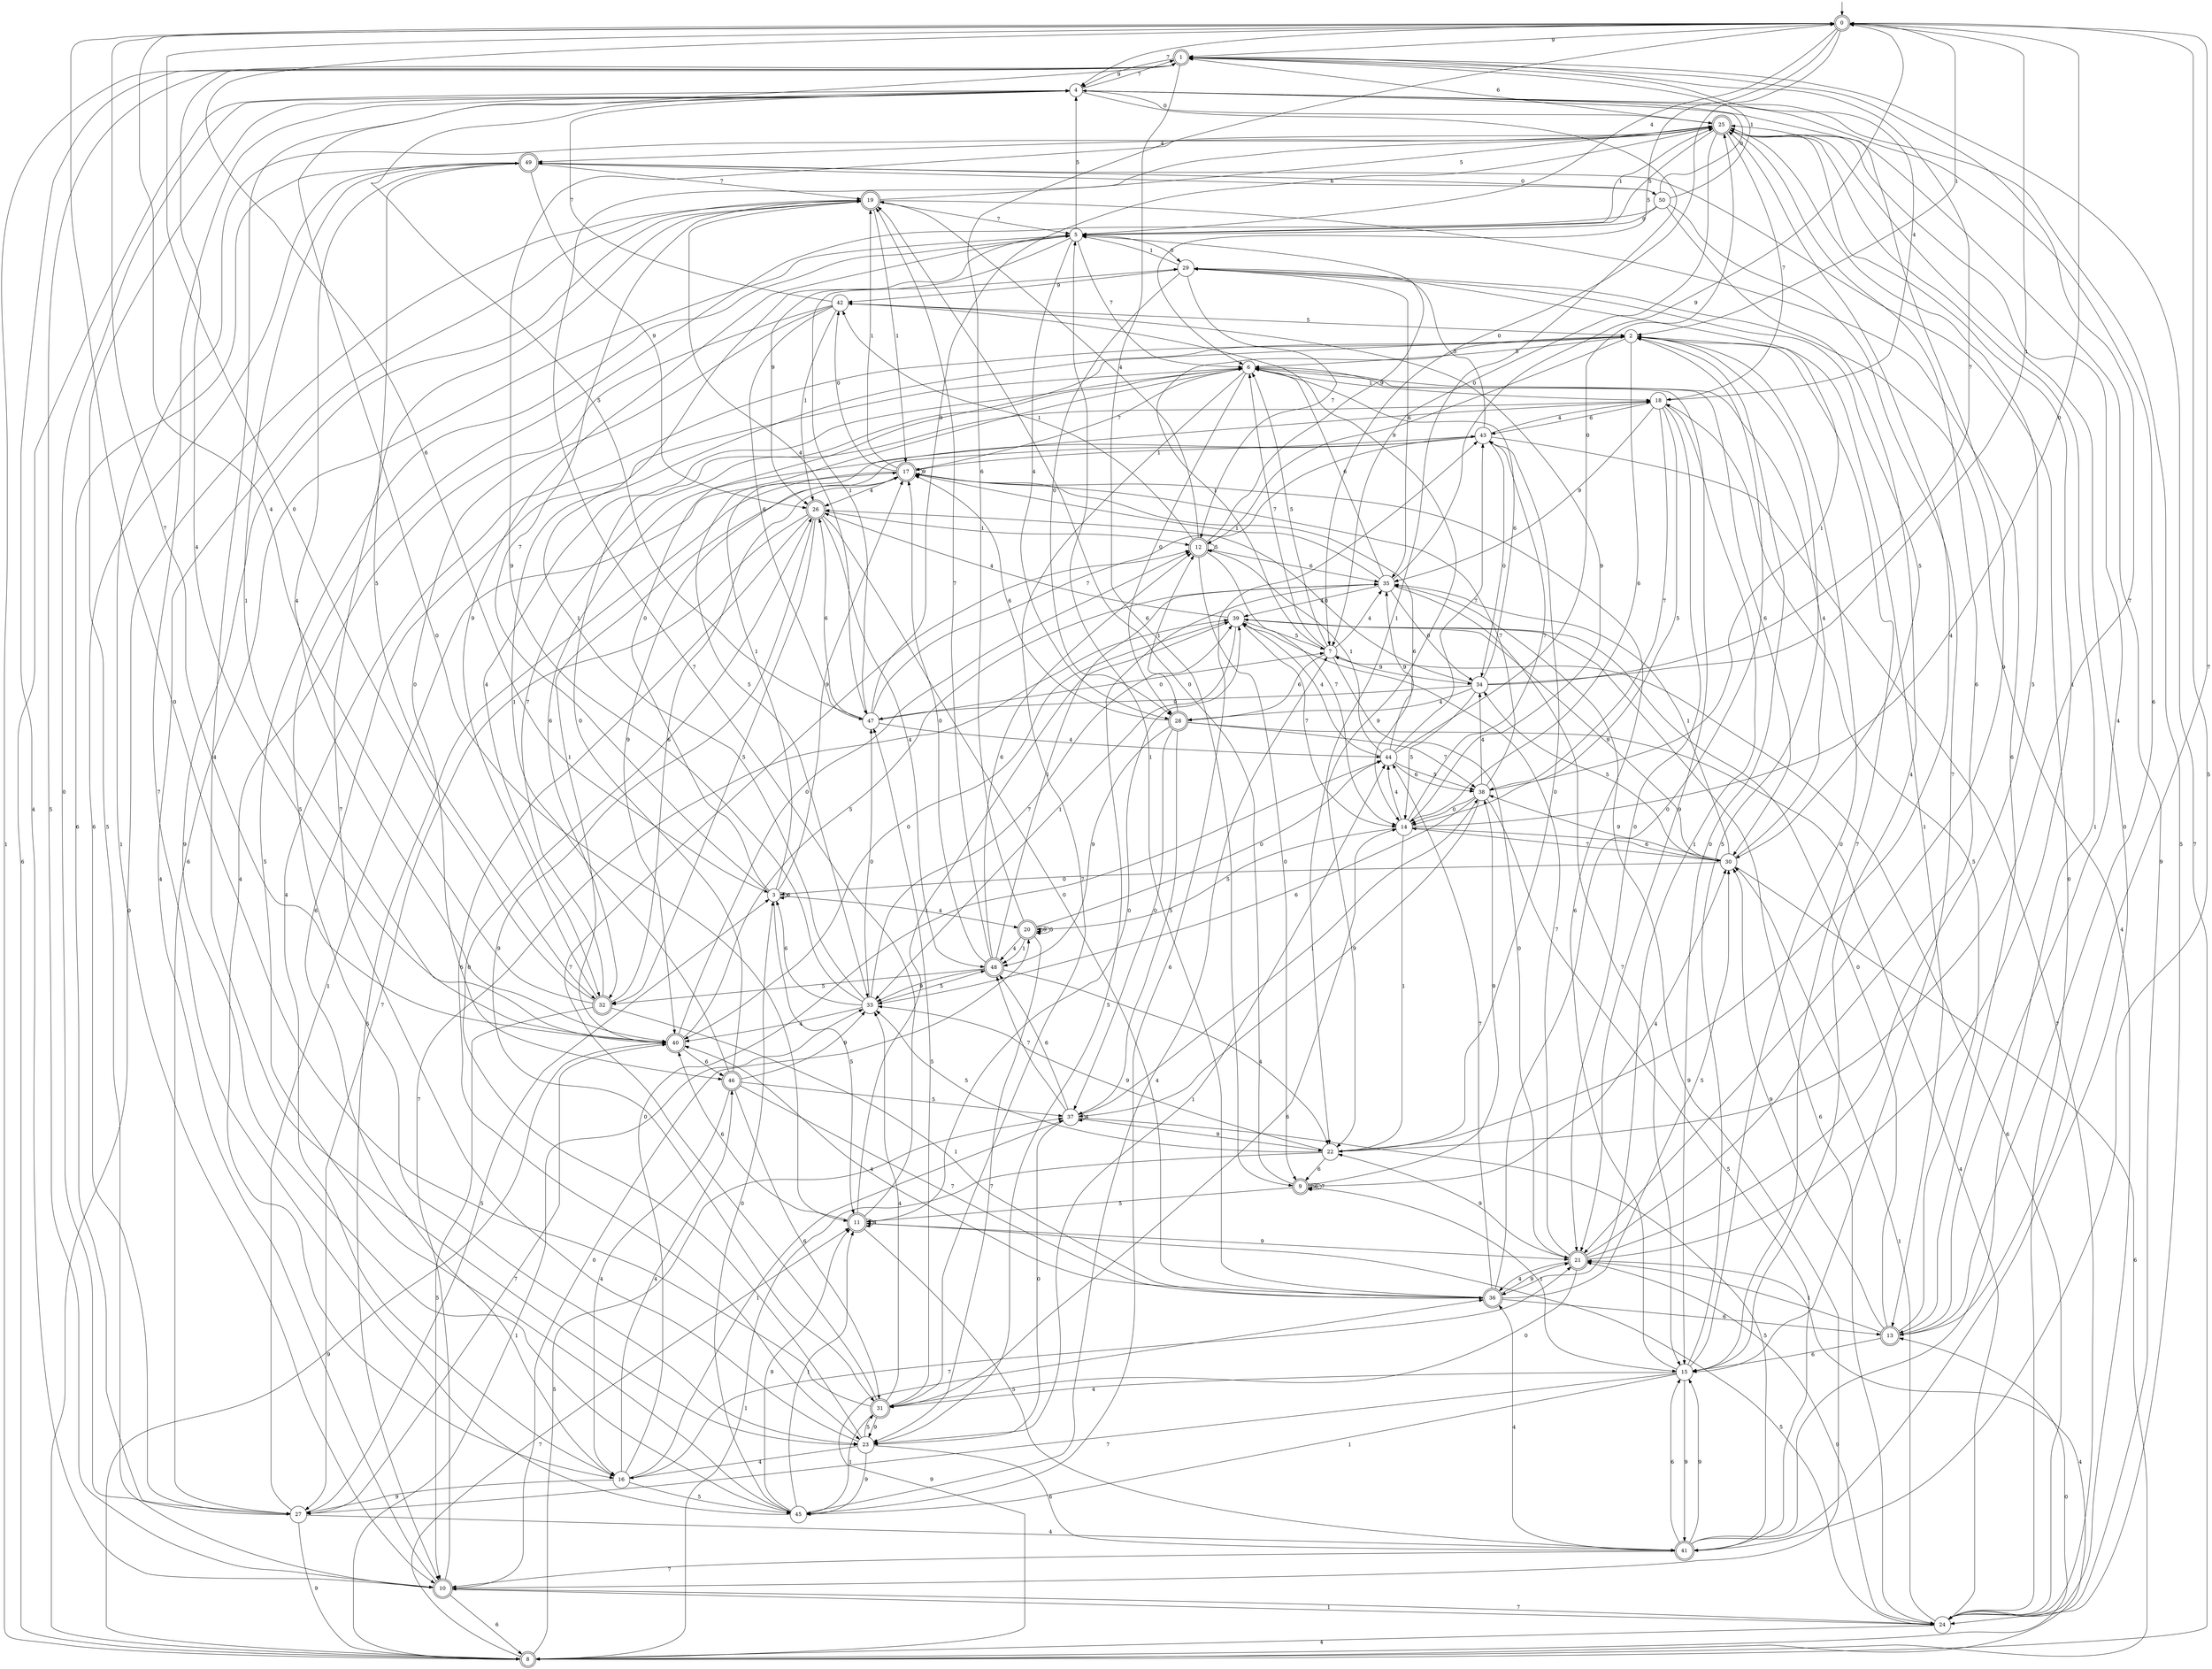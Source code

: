 digraph g {

	s0 [shape="doublecircle" label="0"];
	s1 [shape="doublecircle" label="1"];
	s2 [shape="circle" label="2"];
	s3 [shape="circle" label="3"];
	s4 [shape="circle" label="4"];
	s5 [shape="circle" label="5"];
	s6 [shape="circle" label="6"];
	s7 [shape="circle" label="7"];
	s8 [shape="doublecircle" label="8"];
	s9 [shape="doublecircle" label="9"];
	s10 [shape="doublecircle" label="10"];
	s11 [shape="doublecircle" label="11"];
	s12 [shape="doublecircle" label="12"];
	s13 [shape="doublecircle" label="13"];
	s14 [shape="circle" label="14"];
	s15 [shape="circle" label="15"];
	s16 [shape="circle" label="16"];
	s17 [shape="doublecircle" label="17"];
	s18 [shape="circle" label="18"];
	s19 [shape="doublecircle" label="19"];
	s20 [shape="doublecircle" label="20"];
	s21 [shape="doublecircle" label="21"];
	s22 [shape="circle" label="22"];
	s23 [shape="circle" label="23"];
	s24 [shape="circle" label="24"];
	s25 [shape="doublecircle" label="25"];
	s26 [shape="doublecircle" label="26"];
	s27 [shape="circle" label="27"];
	s28 [shape="doublecircle" label="28"];
	s29 [shape="circle" label="29"];
	s30 [shape="circle" label="30"];
	s31 [shape="doublecircle" label="31"];
	s32 [shape="doublecircle" label="32"];
	s33 [shape="circle" label="33"];
	s34 [shape="circle" label="34"];
	s35 [shape="circle" label="35"];
	s36 [shape="doublecircle" label="36"];
	s37 [shape="circle" label="37"];
	s38 [shape="circle" label="38"];
	s39 [shape="circle" label="39"];
	s40 [shape="doublecircle" label="40"];
	s41 [shape="doublecircle" label="41"];
	s42 [shape="circle" label="42"];
	s43 [shape="circle" label="43"];
	s44 [shape="circle" label="44"];
	s45 [shape="circle" label="45"];
	s46 [shape="doublecircle" label="46"];
	s47 [shape="circle" label="47"];
	s48 [shape="doublecircle" label="48"];
	s49 [shape="doublecircle" label="49"];
	s50 [shape="circle" label="50"];
	s0 -> s1 [label="9"];
	s0 -> s2 [label="1"];
	s0 -> s3 [label="6"];
	s0 -> s4 [label="7"];
	s0 -> s5 [label="4"];
	s0 -> s6 [label="5"];
	s0 -> s7 [label="0"];
	s1 -> s4 [label="9"];
	s1 -> s8 [label="1"];
	s1 -> s9 [label="6"];
	s1 -> s8 [label="7"];
	s1 -> s10 [label="4"];
	s1 -> s10 [label="5"];
	s1 -> s11 [label="0"];
	s2 -> s12 [label="9"];
	s2 -> s13 [label="1"];
	s2 -> s14 [label="6"];
	s2 -> s15 [label="7"];
	s2 -> s16 [label="4"];
	s2 -> s6 [label="5"];
	s2 -> s15 [label="0"];
	s3 -> s17 [label="9"];
	s3 -> s18 [label="1"];
	s3 -> s3 [label="6"];
	s3 -> s19 [label="7"];
	s3 -> s20 [label="4"];
	s3 -> s11 [label="5"];
	s3 -> s2 [label="0"];
	s4 -> s21 [label="9"];
	s4 -> s22 [label="1"];
	s4 -> s13 [label="6"];
	s4 -> s1 [label="7"];
	s4 -> s23 [label="4"];
	s4 -> s24 [label="5"];
	s4 -> s25 [label="0"];
	s5 -> s26 [label="9"];
	s5 -> s25 [label="1"];
	s5 -> s27 [label="6"];
	s5 -> s6 [label="7"];
	s5 -> s28 [label="4"];
	s5 -> s4 [label="5"];
	s5 -> s29 [label="0"];
	s6 -> s21 [label="9"];
	s6 -> s18 [label="1"];
	s6 -> s30 [label="6"];
	s6 -> s31 [label="7"];
	s6 -> s32 [label="4"];
	s6 -> s33 [label="5"];
	s6 -> s28 [label="0"];
	s7 -> s34 [label="9"];
	s7 -> s2 [label="1"];
	s7 -> s28 [label="6"];
	s7 -> s6 [label="7"];
	s7 -> s35 [label="4"];
	s7 -> s6 [label="5"];
	s7 -> s21 [label="0"];
	s8 -> s36 [label="9"];
	s8 -> s33 [label="1"];
	s8 -> s4 [label="6"];
	s8 -> s11 [label="7"];
	s8 -> s21 [label="4"];
	s8 -> s37 [label="5"];
	s8 -> s13 [label="0"];
	s9 -> s38 [label="9"];
	s9 -> s15 [label="1"];
	s9 -> s9 [label="6"];
	s9 -> s9 [label="7"];
	s9 -> s30 [label="4"];
	s9 -> s11 [label="5"];
	s9 -> s19 [label="0"];
	s10 -> s35 [label="9"];
	s10 -> s24 [label="1"];
	s10 -> s8 [label="6"];
	s10 -> s39 [label="7"];
	s10 -> s19 [label="4"];
	s10 -> s4 [label="5"];
	s10 -> s20 [label="0"];
	s11 -> s21 [label="9"];
	s11 -> s39 [label="1"];
	s11 -> s40 [label="6"];
	s11 -> s25 [label="7"];
	s11 -> s11 [label="4"];
	s11 -> s41 [label="5"];
	s11 -> s39 [label="0"];
	s12 -> s5 [label="9"];
	s12 -> s42 [label="1"];
	s12 -> s35 [label="6"];
	s12 -> s14 [label="7"];
	s12 -> s19 [label="4"];
	s12 -> s12 [label="5"];
	s12 -> s9 [label="0"];
	s13 -> s30 [label="9"];
	s13 -> s21 [label="1"];
	s13 -> s15 [label="6"];
	s13 -> s0 [label="7"];
	s13 -> s25 [label="4"];
	s13 -> s18 [label="5"];
	s13 -> s39 [label="0"];
	s14 -> s42 [label="9"];
	s14 -> s22 [label="1"];
	s14 -> s30 [label="6"];
	s14 -> s43 [label="7"];
	s14 -> s44 [label="4"];
	s14 -> s20 [label="5"];
	s14 -> s0 [label="0"];
	s15 -> s41 [label="9"];
	s15 -> s45 [label="1"];
	s15 -> s17 [label="6"];
	s15 -> s27 [label="7"];
	s15 -> s31 [label="4"];
	s15 -> s2 [label="5"];
	s15 -> s2 [label="0"];
	s16 -> s27 [label="9"];
	s16 -> s37 [label="1"];
	s16 -> s6 [label="6"];
	s16 -> s21 [label="7"];
	s16 -> s46 [label="4"];
	s16 -> s45 [label="5"];
	s16 -> s44 [label="0"];
	s17 -> s17 [label="9"];
	s17 -> s19 [label="1"];
	s17 -> s14 [label="6"];
	s17 -> s6 [label="7"];
	s17 -> s26 [label="4"];
	s17 -> s10 [label="5"];
	s17 -> s42 [label="0"];
	s18 -> s35 [label="9"];
	s18 -> s36 [label="1"];
	s18 -> s43 [label="6"];
	s18 -> s38 [label="7"];
	s18 -> s1 [label="4"];
	s18 -> s14 [label="5"];
	s18 -> s21 [label="0"];
	s19 -> s45 [label="9"];
	s19 -> s17 [label="1"];
	s19 -> s13 [label="6"];
	s19 -> s5 [label="7"];
	s19 -> s47 [label="4"];
	s19 -> s25 [label="5"];
	s19 -> s8 [label="0"];
	s20 -> s20 [label="9"];
	s20 -> s48 [label="1"];
	s20 -> s0 [label="6"];
	s20 -> s23 [label="7"];
	s20 -> s48 [label="4"];
	s20 -> s20 [label="5"];
	s20 -> s44 [label="0"];
	s21 -> s22 [label="9"];
	s21 -> s25 [label="1"];
	s21 -> s25 [label="6"];
	s21 -> s39 [label="7"];
	s21 -> s36 [label="4"];
	s21 -> s25 [label="5"];
	s21 -> s31 [label="0"];
	s22 -> s33 [label="9"];
	s22 -> s8 [label="1"];
	s22 -> s9 [label="6"];
	s22 -> s1 [label="7"];
	s22 -> s25 [label="4"];
	s22 -> s33 [label="5"];
	s22 -> s43 [label="0"];
	s23 -> s45 [label="9"];
	s23 -> s44 [label="1"];
	s23 -> s41 [label="6"];
	s23 -> s19 [label="7"];
	s23 -> s16 [label="4"];
	s23 -> s31 [label="5"];
	s23 -> s26 [label="0"];
	s24 -> s21 [label="9"];
	s24 -> s30 [label="1"];
	s24 -> s7 [label="6"];
	s24 -> s10 [label="7"];
	s24 -> s8 [label="4"];
	s24 -> s11 [label="5"];
	s24 -> s49 [label="0"];
	s25 -> s24 [label="9"];
	s25 -> s10 [label="1"];
	s25 -> s1 [label="6"];
	s25 -> s18 [label="7"];
	s25 -> s49 [label="4"];
	s25 -> s5 [label="5"];
	s25 -> s7 [label="0"];
	s26 -> s31 [label="9"];
	s26 -> s12 [label="1"];
	s26 -> s23 [label="6"];
	s26 -> s27 [label="7"];
	s26 -> s48 [label="4"];
	s26 -> s32 [label="5"];
	s26 -> s36 [label="0"];
	s27 -> s8 [label="9"];
	s27 -> s17 [label="1"];
	s27 -> s49 [label="6"];
	s27 -> s40 [label="7"];
	s27 -> s41 [label="4"];
	s27 -> s3 [label="5"];
	s27 -> s4 [label="0"];
	s28 -> s48 [label="9"];
	s28 -> s12 [label="1"];
	s28 -> s17 [label="6"];
	s28 -> s38 [label="7"];
	s28 -> s24 [label="4"];
	s28 -> s37 [label="5"];
	s28 -> s37 [label="0"];
	s29 -> s42 [label="9"];
	s29 -> s5 [label="1"];
	s29 -> s35 [label="6"];
	s29 -> s12 [label="7"];
	s29 -> s24 [label="4"];
	s29 -> s30 [label="5"];
	s29 -> s28 [label="0"];
	s30 -> s38 [label="9"];
	s30 -> s35 [label="1"];
	s30 -> s8 [label="6"];
	s30 -> s14 [label="7"];
	s30 -> s6 [label="4"];
	s30 -> s34 [label="5"];
	s30 -> s3 [label="0"];
	s31 -> s23 [label="9"];
	s31 -> s45 [label="1"];
	s31 -> s14 [label="6"];
	s31 -> s12 [label="7"];
	s31 -> s33 [label="4"];
	s31 -> s47 [label="5"];
	s31 -> s0 [label="0"];
	s32 -> s5 [label="9"];
	s32 -> s36 [label="1"];
	s32 -> s17 [label="6"];
	s32 -> s18 [label="7"];
	s32 -> s0 [label="4"];
	s32 -> s10 [label="5"];
	s32 -> s0 [label="0"];
	s33 -> s25 [label="9"];
	s33 -> s5 [label="1"];
	s33 -> s3 [label="6"];
	s33 -> s39 [label="7"];
	s33 -> s40 [label="4"];
	s33 -> s48 [label="5"];
	s33 -> s47 [label="0"];
	s34 -> s47 [label="9"];
	s34 -> s0 [label="1"];
	s34 -> s6 [label="6"];
	s34 -> s1 [label="7"];
	s34 -> s28 [label="4"];
	s34 -> s14 [label="5"];
	s34 -> s26 [label="0"];
	s35 -> s0 [label="9"];
	s35 -> s17 [label="1"];
	s35 -> s6 [label="6"];
	s35 -> s15 [label="7"];
	s35 -> s39 [label="4"];
	s35 -> s23 [label="5"];
	s35 -> s34 [label="0"];
	s36 -> s21 [label="9"];
	s36 -> s5 [label="1"];
	s36 -> s13 [label="6"];
	s36 -> s44 [label="7"];
	s36 -> s40 [label="4"];
	s36 -> s30 [label="5"];
	s36 -> s2 [label="0"];
	s37 -> s22 [label="9"];
	s37 -> s38 [label="1"];
	s37 -> s48 [label="6"];
	s37 -> s48 [label="7"];
	s37 -> s37 [label="4"];
	s37 -> s41 [label="5"];
	s37 -> s23 [label="0"];
	s38 -> s37 [label="9"];
	s38 -> s29 [label="1"];
	s38 -> s33 [label="6"];
	s38 -> s17 [label="7"];
	s38 -> s34 [label="4"];
	s38 -> s41 [label="5"];
	s38 -> s14 [label="0"];
	s39 -> s30 [label="9"];
	s39 -> s33 [label="1"];
	s39 -> s24 [label="6"];
	s39 -> s14 [label="7"];
	s39 -> s26 [label="4"];
	s39 -> s7 [label="5"];
	s39 -> s40 [label="0"];
	s40 -> s8 [label="9"];
	s40 -> s17 [label="1"];
	s40 -> s46 [label="6"];
	s40 -> s0 [label="7"];
	s40 -> s1 [label="4"];
	s40 -> s35 [label="5"];
	s40 -> s12 [label="0"];
	s41 -> s15 [label="9"];
	s41 -> s25 [label="1"];
	s41 -> s15 [label="6"];
	s41 -> s10 [label="7"];
	s41 -> s36 [label="4"];
	s41 -> s0 [label="5"];
	s41 -> s25 [label="0"];
	s42 -> s22 [label="9"];
	s42 -> s26 [label="1"];
	s42 -> s47 [label="6"];
	s42 -> s4 [label="7"];
	s42 -> s16 [label="4"];
	s42 -> s2 [label="5"];
	s42 -> s46 [label="0"];
	s43 -> s40 [label="9"];
	s43 -> s17 [label="1"];
	s43 -> s32 [label="6"];
	s43 -> s24 [label="7"];
	s43 -> s18 [label="4"];
	s43 -> s29 [label="5"];
	s43 -> s34 [label="0"];
	s44 -> s35 [label="9"];
	s44 -> s12 [label="1"];
	s44 -> s38 [label="6"];
	s44 -> s43 [label="7"];
	s44 -> s39 [label="4"];
	s44 -> s38 [label="5"];
	s44 -> s25 [label="0"];
	s45 -> s11 [label="9"];
	s45 -> s11 [label="1"];
	s45 -> s43 [label="6"];
	s45 -> s4 [label="7"];
	s45 -> s7 [label="4"];
	s45 -> s5 [label="5"];
	s45 -> s3 [label="0"];
	s46 -> s33 [label="9"];
	s46 -> s2 [label="1"];
	s46 -> s31 [label="6"];
	s46 -> s36 [label="7"];
	s46 -> s16 [label="4"];
	s46 -> s37 [label="5"];
	s46 -> s6 [label="0"];
	s47 -> s25 [label="9"];
	s47 -> s29 [label="1"];
	s47 -> s26 [label="6"];
	s47 -> s43 [label="7"];
	s47 -> s44 [label="4"];
	s47 -> s4 [label="5"];
	s47 -> s7 [label="0"];
	s48 -> s33 [label="9"];
	s48 -> s35 [label="1"];
	s48 -> s12 [label="6"];
	s48 -> s19 [label="7"];
	s48 -> s22 [label="4"];
	s48 -> s32 [label="5"];
	s48 -> s17 [label="0"];
	s49 -> s26 [label="9"];
	s49 -> s40 [label="1"];
	s49 -> s27 [label="6"];
	s49 -> s19 [label="7"];
	s49 -> s40 [label="4"];
	s49 -> s32 [label="5"];
	s49 -> s50 [label="0"];
	s50 -> s5 [label="9"];
	s50 -> s1 [label="1"];
	s50 -> s49 [label="6"];
	s50 -> s15 [label="7"];
	s50 -> s15 [label="4"];
	s50 -> s23 [label="5"];
	s50 -> s4 [label="0"];

__start0 [label="" shape="none" width="0" height="0"];
__start0 -> s0;

}
